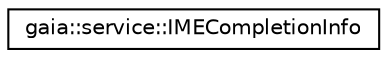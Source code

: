 digraph G
{
  edge [fontname="Helvetica",fontsize="10",labelfontname="Helvetica",labelfontsize="10"];
  node [fontname="Helvetica",fontsize="10",shape=record];
  rankdir=LR;
  Node1 [label="gaia::service::IMECompletionInfo",height=0.2,width=0.4,color="black", fillcolor="white", style="filled",URL="$d2/dba/classgaia_1_1service_1_1_i_m_e_completion_info.html",tooltip="Information about a single text completion that an editor has reported to an input method..."];
}
